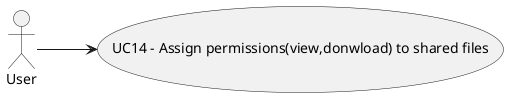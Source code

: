 @startuml

left to right direction
actor User

usecase UC14 as "UC14 - Assign permissions(view,donwload) to shared files"
User --> UC14

@enduml